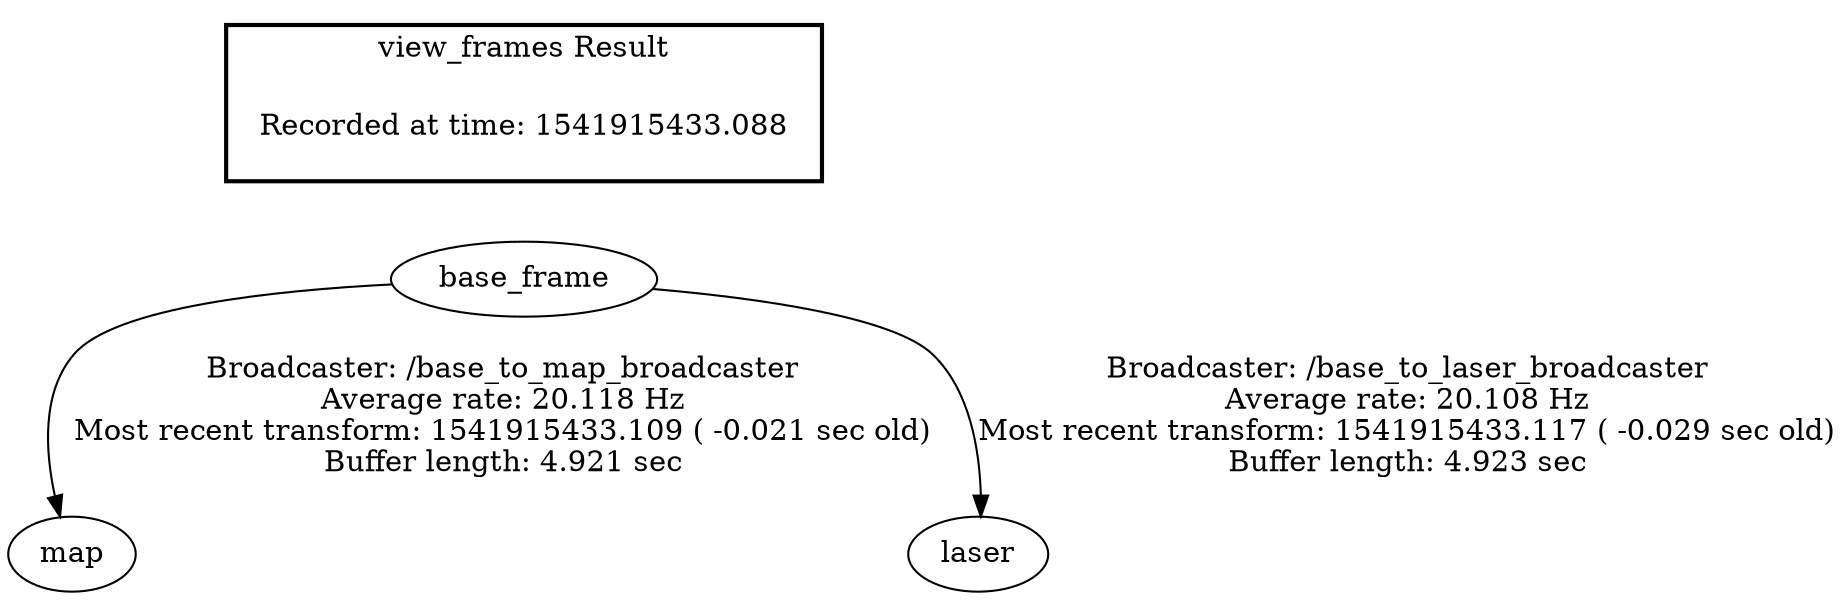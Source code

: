 digraph G {
"base_frame" -> "map"[label="Broadcaster: /base_to_map_broadcaster\nAverage rate: 20.118 Hz\nMost recent transform: 1541915433.109 ( -0.021 sec old)\nBuffer length: 4.921 sec\n"];
"base_frame" -> "laser"[label="Broadcaster: /base_to_laser_broadcaster\nAverage rate: 20.108 Hz\nMost recent transform: 1541915433.117 ( -0.029 sec old)\nBuffer length: 4.923 sec\n"];
edge [style=invis];
 subgraph cluster_legend { style=bold; color=black; label ="view_frames Result";
"Recorded at time: 1541915433.088"[ shape=plaintext ] ;
 }->"base_frame";
}